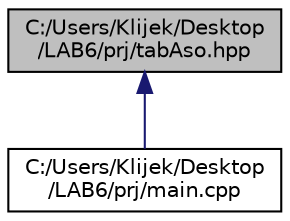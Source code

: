 digraph "C:/Users/Klijek/Desktop/LAB6/prj/tabAso.hpp"
{
  edge [fontname="Helvetica",fontsize="10",labelfontname="Helvetica",labelfontsize="10"];
  node [fontname="Helvetica",fontsize="10",shape=record];
  Node1 [label="C:/Users/Klijek/Desktop\l/LAB6/prj/tabAso.hpp",height=0.2,width=0.4,color="black", fillcolor="grey75", style="filled" fontcolor="black"];
  Node1 -> Node2 [dir="back",color="midnightblue",fontsize="10",style="solid",fontname="Helvetica"];
  Node2 [label="C:/Users/Klijek/Desktop\l/LAB6/prj/main.cpp",height=0.2,width=0.4,color="black", fillcolor="white", style="filled",URL="$main_8cpp.html"];
}
